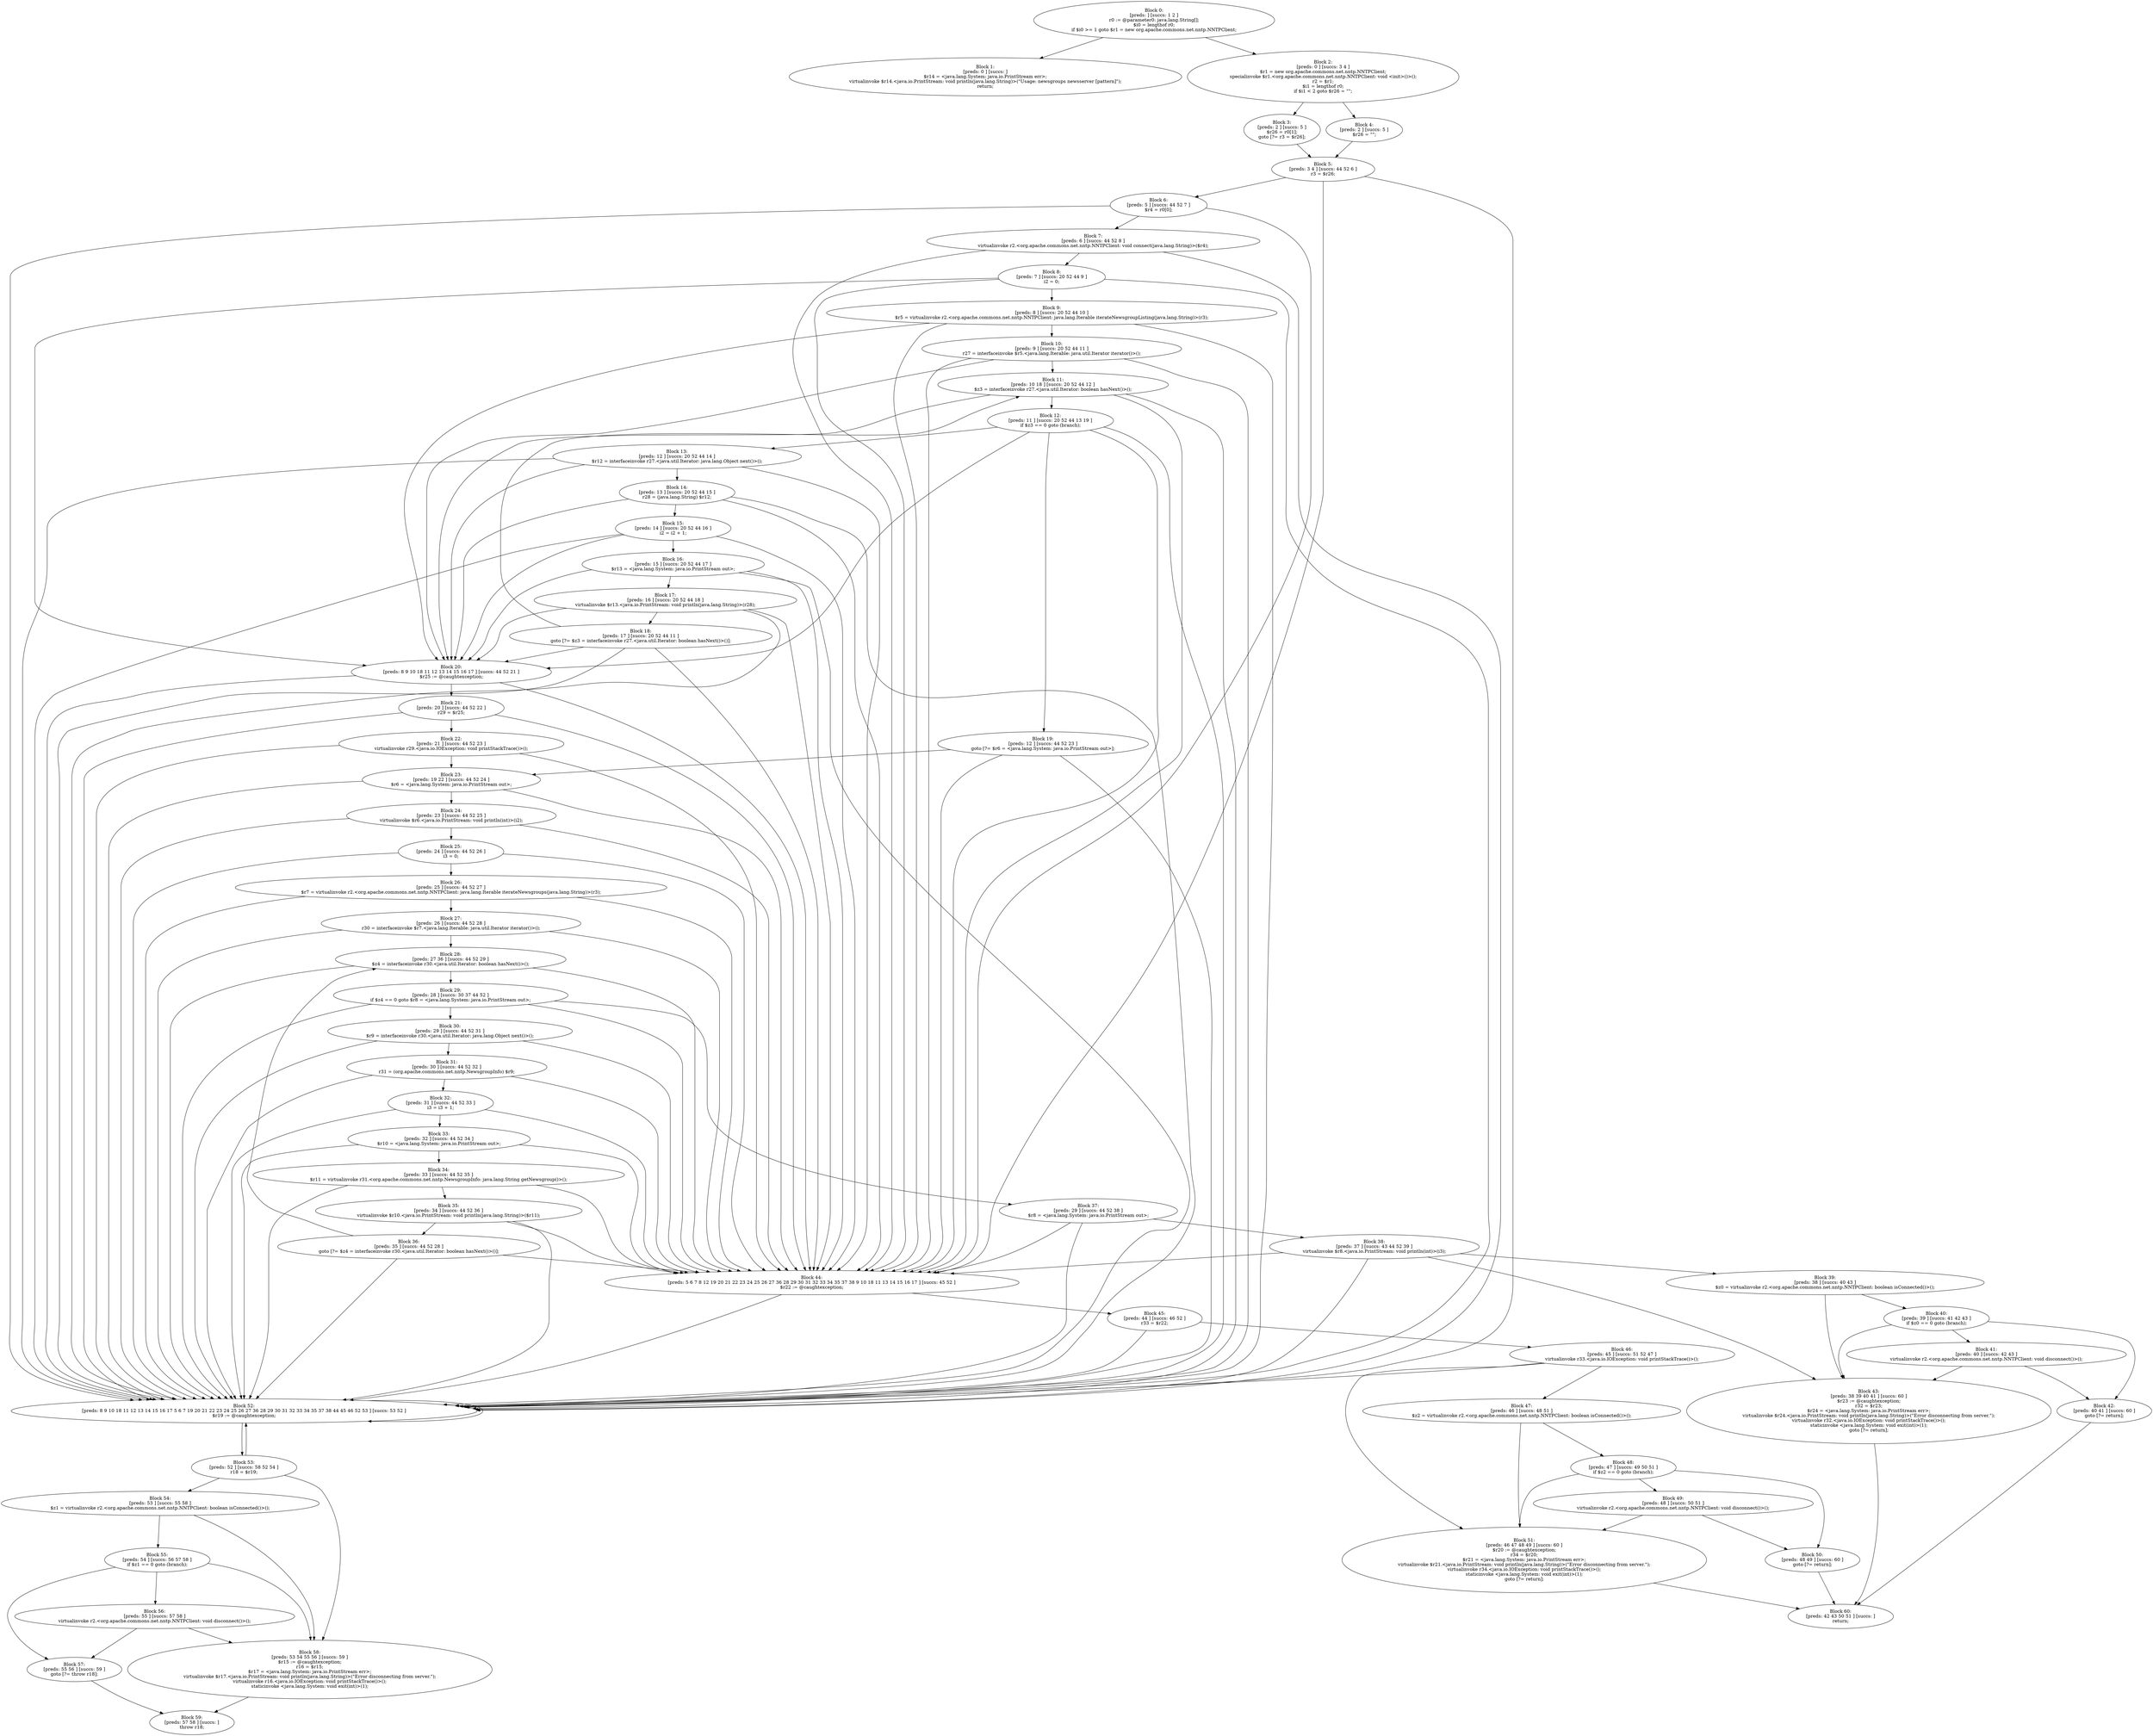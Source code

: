 digraph "unitGraph" {
    "Block 0:
[preds: ] [succs: 1 2 ]
r0 := @parameter0: java.lang.String[];
$i0 = lengthof r0;
if $i0 >= 1 goto $r1 = new org.apache.commons.net.nntp.NNTPClient;
"
    "Block 1:
[preds: 0 ] [succs: ]
$r14 = <java.lang.System: java.io.PrintStream err>;
virtualinvoke $r14.<java.io.PrintStream: void println(java.lang.String)>(\"Usage: newsgroups newsserver [pattern]\");
return;
"
    "Block 2:
[preds: 0 ] [succs: 3 4 ]
$r1 = new org.apache.commons.net.nntp.NNTPClient;
specialinvoke $r1.<org.apache.commons.net.nntp.NNTPClient: void <init>()>();
r2 = $r1;
$i1 = lengthof r0;
if $i1 < 2 goto $r26 = \"\";
"
    "Block 3:
[preds: 2 ] [succs: 5 ]
$r26 = r0[1];
goto [?= r3 = $r26];
"
    "Block 4:
[preds: 2 ] [succs: 5 ]
$r26 = \"\";
"
    "Block 5:
[preds: 3 4 ] [succs: 44 52 6 ]
r3 = $r26;
"
    "Block 6:
[preds: 5 ] [succs: 44 52 7 ]
$r4 = r0[0];
"
    "Block 7:
[preds: 6 ] [succs: 44 52 8 ]
virtualinvoke r2.<org.apache.commons.net.nntp.NNTPClient: void connect(java.lang.String)>($r4);
"
    "Block 8:
[preds: 7 ] [succs: 20 52 44 9 ]
i2 = 0;
"
    "Block 9:
[preds: 8 ] [succs: 20 52 44 10 ]
$r5 = virtualinvoke r2.<org.apache.commons.net.nntp.NNTPClient: java.lang.Iterable iterateNewsgroupListing(java.lang.String)>(r3);
"
    "Block 10:
[preds: 9 ] [succs: 20 52 44 11 ]
r27 = interfaceinvoke $r5.<java.lang.Iterable: java.util.Iterator iterator()>();
"
    "Block 11:
[preds: 10 18 ] [succs: 20 52 44 12 ]
$z3 = interfaceinvoke r27.<java.util.Iterator: boolean hasNext()>();
"
    "Block 12:
[preds: 11 ] [succs: 20 52 44 13 19 ]
if $z3 == 0 goto (branch);
"
    "Block 13:
[preds: 12 ] [succs: 20 52 44 14 ]
$r12 = interfaceinvoke r27.<java.util.Iterator: java.lang.Object next()>();
"
    "Block 14:
[preds: 13 ] [succs: 20 52 44 15 ]
r28 = (java.lang.String) $r12;
"
    "Block 15:
[preds: 14 ] [succs: 20 52 44 16 ]
i2 = i2 + 1;
"
    "Block 16:
[preds: 15 ] [succs: 20 52 44 17 ]
$r13 = <java.lang.System: java.io.PrintStream out>;
"
    "Block 17:
[preds: 16 ] [succs: 20 52 44 18 ]
virtualinvoke $r13.<java.io.PrintStream: void println(java.lang.String)>(r28);
"
    "Block 18:
[preds: 17 ] [succs: 20 52 44 11 ]
goto [?= $z3 = interfaceinvoke r27.<java.util.Iterator: boolean hasNext()>()];
"
    "Block 19:
[preds: 12 ] [succs: 44 52 23 ]
goto [?= $r6 = <java.lang.System: java.io.PrintStream out>];
"
    "Block 20:
[preds: 8 9 10 18 11 12 13 14 15 16 17 ] [succs: 44 52 21 ]
$r25 := @caughtexception;
"
    "Block 21:
[preds: 20 ] [succs: 44 52 22 ]
r29 = $r25;
"
    "Block 22:
[preds: 21 ] [succs: 44 52 23 ]
virtualinvoke r29.<java.io.IOException: void printStackTrace()>();
"
    "Block 23:
[preds: 19 22 ] [succs: 44 52 24 ]
$r6 = <java.lang.System: java.io.PrintStream out>;
"
    "Block 24:
[preds: 23 ] [succs: 44 52 25 ]
virtualinvoke $r6.<java.io.PrintStream: void println(int)>(i2);
"
    "Block 25:
[preds: 24 ] [succs: 44 52 26 ]
i3 = 0;
"
    "Block 26:
[preds: 25 ] [succs: 44 52 27 ]
$r7 = virtualinvoke r2.<org.apache.commons.net.nntp.NNTPClient: java.lang.Iterable iterateNewsgroups(java.lang.String)>(r3);
"
    "Block 27:
[preds: 26 ] [succs: 44 52 28 ]
r30 = interfaceinvoke $r7.<java.lang.Iterable: java.util.Iterator iterator()>();
"
    "Block 28:
[preds: 27 36 ] [succs: 44 52 29 ]
$z4 = interfaceinvoke r30.<java.util.Iterator: boolean hasNext()>();
"
    "Block 29:
[preds: 28 ] [succs: 30 37 44 52 ]
if $z4 == 0 goto $r8 = <java.lang.System: java.io.PrintStream out>;
"
    "Block 30:
[preds: 29 ] [succs: 44 52 31 ]
$r9 = interfaceinvoke r30.<java.util.Iterator: java.lang.Object next()>();
"
    "Block 31:
[preds: 30 ] [succs: 44 52 32 ]
r31 = (org.apache.commons.net.nntp.NewsgroupInfo) $r9;
"
    "Block 32:
[preds: 31 ] [succs: 44 52 33 ]
i3 = i3 + 1;
"
    "Block 33:
[preds: 32 ] [succs: 44 52 34 ]
$r10 = <java.lang.System: java.io.PrintStream out>;
"
    "Block 34:
[preds: 33 ] [succs: 44 52 35 ]
$r11 = virtualinvoke r31.<org.apache.commons.net.nntp.NewsgroupInfo: java.lang.String getNewsgroup()>();
"
    "Block 35:
[preds: 34 ] [succs: 44 52 36 ]
virtualinvoke $r10.<java.io.PrintStream: void println(java.lang.String)>($r11);
"
    "Block 36:
[preds: 35 ] [succs: 44 52 28 ]
goto [?= $z4 = interfaceinvoke r30.<java.util.Iterator: boolean hasNext()>()];
"
    "Block 37:
[preds: 29 ] [succs: 44 52 38 ]
$r8 = <java.lang.System: java.io.PrintStream out>;
"
    "Block 38:
[preds: 37 ] [succs: 43 44 52 39 ]
virtualinvoke $r8.<java.io.PrintStream: void println(int)>(i3);
"
    "Block 39:
[preds: 38 ] [succs: 40 43 ]
$z0 = virtualinvoke r2.<org.apache.commons.net.nntp.NNTPClient: boolean isConnected()>();
"
    "Block 40:
[preds: 39 ] [succs: 41 42 43 ]
if $z0 == 0 goto (branch);
"
    "Block 41:
[preds: 40 ] [succs: 42 43 ]
virtualinvoke r2.<org.apache.commons.net.nntp.NNTPClient: void disconnect()>();
"
    "Block 42:
[preds: 40 41 ] [succs: 60 ]
goto [?= return];
"
    "Block 43:
[preds: 38 39 40 41 ] [succs: 60 ]
$r23 := @caughtexception;
r32 = $r23;
$r24 = <java.lang.System: java.io.PrintStream err>;
virtualinvoke $r24.<java.io.PrintStream: void println(java.lang.String)>(\"Error disconnecting from server.\");
virtualinvoke r32.<java.io.IOException: void printStackTrace()>();
staticinvoke <java.lang.System: void exit(int)>(1);
goto [?= return];
"
    "Block 44:
[preds: 5 6 7 8 12 19 20 21 22 23 24 25 26 27 36 28 29 30 31 32 33 34 35 37 38 9 10 18 11 13 14 15 16 17 ] [succs: 45 52 ]
$r22 := @caughtexception;
"
    "Block 45:
[preds: 44 ] [succs: 46 52 ]
r33 = $r22;
"
    "Block 46:
[preds: 45 ] [succs: 51 52 47 ]
virtualinvoke r33.<java.io.IOException: void printStackTrace()>();
"
    "Block 47:
[preds: 46 ] [succs: 48 51 ]
$z2 = virtualinvoke r2.<org.apache.commons.net.nntp.NNTPClient: boolean isConnected()>();
"
    "Block 48:
[preds: 47 ] [succs: 49 50 51 ]
if $z2 == 0 goto (branch);
"
    "Block 49:
[preds: 48 ] [succs: 50 51 ]
virtualinvoke r2.<org.apache.commons.net.nntp.NNTPClient: void disconnect()>();
"
    "Block 50:
[preds: 48 49 ] [succs: 60 ]
goto [?= return];
"
    "Block 51:
[preds: 46 47 48 49 ] [succs: 60 ]
$r20 := @caughtexception;
r34 = $r20;
$r21 = <java.lang.System: java.io.PrintStream err>;
virtualinvoke $r21.<java.io.PrintStream: void println(java.lang.String)>(\"Error disconnecting from server.\");
virtualinvoke r34.<java.io.IOException: void printStackTrace()>();
staticinvoke <java.lang.System: void exit(int)>(1);
goto [?= return];
"
    "Block 52:
[preds: 8 9 10 18 11 12 13 14 15 16 17 5 6 7 19 20 21 22 23 24 25 26 27 36 28 29 30 31 32 33 34 35 37 38 44 45 46 52 53 ] [succs: 53 52 ]
$r19 := @caughtexception;
"
    "Block 53:
[preds: 52 ] [succs: 58 52 54 ]
r18 = $r19;
"
    "Block 54:
[preds: 53 ] [succs: 55 58 ]
$z1 = virtualinvoke r2.<org.apache.commons.net.nntp.NNTPClient: boolean isConnected()>();
"
    "Block 55:
[preds: 54 ] [succs: 56 57 58 ]
if $z1 == 0 goto (branch);
"
    "Block 56:
[preds: 55 ] [succs: 57 58 ]
virtualinvoke r2.<org.apache.commons.net.nntp.NNTPClient: void disconnect()>();
"
    "Block 57:
[preds: 55 56 ] [succs: 59 ]
goto [?= throw r18];
"
    "Block 58:
[preds: 53 54 55 56 ] [succs: 59 ]
$r15 := @caughtexception;
r16 = $r15;
$r17 = <java.lang.System: java.io.PrintStream err>;
virtualinvoke $r17.<java.io.PrintStream: void println(java.lang.String)>(\"Error disconnecting from server.\");
virtualinvoke r16.<java.io.IOException: void printStackTrace()>();
staticinvoke <java.lang.System: void exit(int)>(1);
"
    "Block 59:
[preds: 57 58 ] [succs: ]
throw r18;
"
    "Block 60:
[preds: 42 43 50 51 ] [succs: ]
return;
"
    "Block 0:
[preds: ] [succs: 1 2 ]
r0 := @parameter0: java.lang.String[];
$i0 = lengthof r0;
if $i0 >= 1 goto $r1 = new org.apache.commons.net.nntp.NNTPClient;
"->"Block 1:
[preds: 0 ] [succs: ]
$r14 = <java.lang.System: java.io.PrintStream err>;
virtualinvoke $r14.<java.io.PrintStream: void println(java.lang.String)>(\"Usage: newsgroups newsserver [pattern]\");
return;
";
    "Block 0:
[preds: ] [succs: 1 2 ]
r0 := @parameter0: java.lang.String[];
$i0 = lengthof r0;
if $i0 >= 1 goto $r1 = new org.apache.commons.net.nntp.NNTPClient;
"->"Block 2:
[preds: 0 ] [succs: 3 4 ]
$r1 = new org.apache.commons.net.nntp.NNTPClient;
specialinvoke $r1.<org.apache.commons.net.nntp.NNTPClient: void <init>()>();
r2 = $r1;
$i1 = lengthof r0;
if $i1 < 2 goto $r26 = \"\";
";
    "Block 2:
[preds: 0 ] [succs: 3 4 ]
$r1 = new org.apache.commons.net.nntp.NNTPClient;
specialinvoke $r1.<org.apache.commons.net.nntp.NNTPClient: void <init>()>();
r2 = $r1;
$i1 = lengthof r0;
if $i1 < 2 goto $r26 = \"\";
"->"Block 3:
[preds: 2 ] [succs: 5 ]
$r26 = r0[1];
goto [?= r3 = $r26];
";
    "Block 2:
[preds: 0 ] [succs: 3 4 ]
$r1 = new org.apache.commons.net.nntp.NNTPClient;
specialinvoke $r1.<org.apache.commons.net.nntp.NNTPClient: void <init>()>();
r2 = $r1;
$i1 = lengthof r0;
if $i1 < 2 goto $r26 = \"\";
"->"Block 4:
[preds: 2 ] [succs: 5 ]
$r26 = \"\";
";
    "Block 3:
[preds: 2 ] [succs: 5 ]
$r26 = r0[1];
goto [?= r3 = $r26];
"->"Block 5:
[preds: 3 4 ] [succs: 44 52 6 ]
r3 = $r26;
";
    "Block 4:
[preds: 2 ] [succs: 5 ]
$r26 = \"\";
"->"Block 5:
[preds: 3 4 ] [succs: 44 52 6 ]
r3 = $r26;
";
    "Block 5:
[preds: 3 4 ] [succs: 44 52 6 ]
r3 = $r26;
"->"Block 44:
[preds: 5 6 7 8 12 19 20 21 22 23 24 25 26 27 36 28 29 30 31 32 33 34 35 37 38 9 10 18 11 13 14 15 16 17 ] [succs: 45 52 ]
$r22 := @caughtexception;
";
    "Block 5:
[preds: 3 4 ] [succs: 44 52 6 ]
r3 = $r26;
"->"Block 52:
[preds: 8 9 10 18 11 12 13 14 15 16 17 5 6 7 19 20 21 22 23 24 25 26 27 36 28 29 30 31 32 33 34 35 37 38 44 45 46 52 53 ] [succs: 53 52 ]
$r19 := @caughtexception;
";
    "Block 5:
[preds: 3 4 ] [succs: 44 52 6 ]
r3 = $r26;
"->"Block 6:
[preds: 5 ] [succs: 44 52 7 ]
$r4 = r0[0];
";
    "Block 6:
[preds: 5 ] [succs: 44 52 7 ]
$r4 = r0[0];
"->"Block 44:
[preds: 5 6 7 8 12 19 20 21 22 23 24 25 26 27 36 28 29 30 31 32 33 34 35 37 38 9 10 18 11 13 14 15 16 17 ] [succs: 45 52 ]
$r22 := @caughtexception;
";
    "Block 6:
[preds: 5 ] [succs: 44 52 7 ]
$r4 = r0[0];
"->"Block 52:
[preds: 8 9 10 18 11 12 13 14 15 16 17 5 6 7 19 20 21 22 23 24 25 26 27 36 28 29 30 31 32 33 34 35 37 38 44 45 46 52 53 ] [succs: 53 52 ]
$r19 := @caughtexception;
";
    "Block 6:
[preds: 5 ] [succs: 44 52 7 ]
$r4 = r0[0];
"->"Block 7:
[preds: 6 ] [succs: 44 52 8 ]
virtualinvoke r2.<org.apache.commons.net.nntp.NNTPClient: void connect(java.lang.String)>($r4);
";
    "Block 7:
[preds: 6 ] [succs: 44 52 8 ]
virtualinvoke r2.<org.apache.commons.net.nntp.NNTPClient: void connect(java.lang.String)>($r4);
"->"Block 44:
[preds: 5 6 7 8 12 19 20 21 22 23 24 25 26 27 36 28 29 30 31 32 33 34 35 37 38 9 10 18 11 13 14 15 16 17 ] [succs: 45 52 ]
$r22 := @caughtexception;
";
    "Block 7:
[preds: 6 ] [succs: 44 52 8 ]
virtualinvoke r2.<org.apache.commons.net.nntp.NNTPClient: void connect(java.lang.String)>($r4);
"->"Block 52:
[preds: 8 9 10 18 11 12 13 14 15 16 17 5 6 7 19 20 21 22 23 24 25 26 27 36 28 29 30 31 32 33 34 35 37 38 44 45 46 52 53 ] [succs: 53 52 ]
$r19 := @caughtexception;
";
    "Block 7:
[preds: 6 ] [succs: 44 52 8 ]
virtualinvoke r2.<org.apache.commons.net.nntp.NNTPClient: void connect(java.lang.String)>($r4);
"->"Block 8:
[preds: 7 ] [succs: 20 52 44 9 ]
i2 = 0;
";
    "Block 8:
[preds: 7 ] [succs: 20 52 44 9 ]
i2 = 0;
"->"Block 20:
[preds: 8 9 10 18 11 12 13 14 15 16 17 ] [succs: 44 52 21 ]
$r25 := @caughtexception;
";
    "Block 8:
[preds: 7 ] [succs: 20 52 44 9 ]
i2 = 0;
"->"Block 52:
[preds: 8 9 10 18 11 12 13 14 15 16 17 5 6 7 19 20 21 22 23 24 25 26 27 36 28 29 30 31 32 33 34 35 37 38 44 45 46 52 53 ] [succs: 53 52 ]
$r19 := @caughtexception;
";
    "Block 8:
[preds: 7 ] [succs: 20 52 44 9 ]
i2 = 0;
"->"Block 44:
[preds: 5 6 7 8 12 19 20 21 22 23 24 25 26 27 36 28 29 30 31 32 33 34 35 37 38 9 10 18 11 13 14 15 16 17 ] [succs: 45 52 ]
$r22 := @caughtexception;
";
    "Block 8:
[preds: 7 ] [succs: 20 52 44 9 ]
i2 = 0;
"->"Block 9:
[preds: 8 ] [succs: 20 52 44 10 ]
$r5 = virtualinvoke r2.<org.apache.commons.net.nntp.NNTPClient: java.lang.Iterable iterateNewsgroupListing(java.lang.String)>(r3);
";
    "Block 9:
[preds: 8 ] [succs: 20 52 44 10 ]
$r5 = virtualinvoke r2.<org.apache.commons.net.nntp.NNTPClient: java.lang.Iterable iterateNewsgroupListing(java.lang.String)>(r3);
"->"Block 20:
[preds: 8 9 10 18 11 12 13 14 15 16 17 ] [succs: 44 52 21 ]
$r25 := @caughtexception;
";
    "Block 9:
[preds: 8 ] [succs: 20 52 44 10 ]
$r5 = virtualinvoke r2.<org.apache.commons.net.nntp.NNTPClient: java.lang.Iterable iterateNewsgroupListing(java.lang.String)>(r3);
"->"Block 52:
[preds: 8 9 10 18 11 12 13 14 15 16 17 5 6 7 19 20 21 22 23 24 25 26 27 36 28 29 30 31 32 33 34 35 37 38 44 45 46 52 53 ] [succs: 53 52 ]
$r19 := @caughtexception;
";
    "Block 9:
[preds: 8 ] [succs: 20 52 44 10 ]
$r5 = virtualinvoke r2.<org.apache.commons.net.nntp.NNTPClient: java.lang.Iterable iterateNewsgroupListing(java.lang.String)>(r3);
"->"Block 44:
[preds: 5 6 7 8 12 19 20 21 22 23 24 25 26 27 36 28 29 30 31 32 33 34 35 37 38 9 10 18 11 13 14 15 16 17 ] [succs: 45 52 ]
$r22 := @caughtexception;
";
    "Block 9:
[preds: 8 ] [succs: 20 52 44 10 ]
$r5 = virtualinvoke r2.<org.apache.commons.net.nntp.NNTPClient: java.lang.Iterable iterateNewsgroupListing(java.lang.String)>(r3);
"->"Block 10:
[preds: 9 ] [succs: 20 52 44 11 ]
r27 = interfaceinvoke $r5.<java.lang.Iterable: java.util.Iterator iterator()>();
";
    "Block 10:
[preds: 9 ] [succs: 20 52 44 11 ]
r27 = interfaceinvoke $r5.<java.lang.Iterable: java.util.Iterator iterator()>();
"->"Block 20:
[preds: 8 9 10 18 11 12 13 14 15 16 17 ] [succs: 44 52 21 ]
$r25 := @caughtexception;
";
    "Block 10:
[preds: 9 ] [succs: 20 52 44 11 ]
r27 = interfaceinvoke $r5.<java.lang.Iterable: java.util.Iterator iterator()>();
"->"Block 52:
[preds: 8 9 10 18 11 12 13 14 15 16 17 5 6 7 19 20 21 22 23 24 25 26 27 36 28 29 30 31 32 33 34 35 37 38 44 45 46 52 53 ] [succs: 53 52 ]
$r19 := @caughtexception;
";
    "Block 10:
[preds: 9 ] [succs: 20 52 44 11 ]
r27 = interfaceinvoke $r5.<java.lang.Iterable: java.util.Iterator iterator()>();
"->"Block 44:
[preds: 5 6 7 8 12 19 20 21 22 23 24 25 26 27 36 28 29 30 31 32 33 34 35 37 38 9 10 18 11 13 14 15 16 17 ] [succs: 45 52 ]
$r22 := @caughtexception;
";
    "Block 10:
[preds: 9 ] [succs: 20 52 44 11 ]
r27 = interfaceinvoke $r5.<java.lang.Iterable: java.util.Iterator iterator()>();
"->"Block 11:
[preds: 10 18 ] [succs: 20 52 44 12 ]
$z3 = interfaceinvoke r27.<java.util.Iterator: boolean hasNext()>();
";
    "Block 11:
[preds: 10 18 ] [succs: 20 52 44 12 ]
$z3 = interfaceinvoke r27.<java.util.Iterator: boolean hasNext()>();
"->"Block 20:
[preds: 8 9 10 18 11 12 13 14 15 16 17 ] [succs: 44 52 21 ]
$r25 := @caughtexception;
";
    "Block 11:
[preds: 10 18 ] [succs: 20 52 44 12 ]
$z3 = interfaceinvoke r27.<java.util.Iterator: boolean hasNext()>();
"->"Block 52:
[preds: 8 9 10 18 11 12 13 14 15 16 17 5 6 7 19 20 21 22 23 24 25 26 27 36 28 29 30 31 32 33 34 35 37 38 44 45 46 52 53 ] [succs: 53 52 ]
$r19 := @caughtexception;
";
    "Block 11:
[preds: 10 18 ] [succs: 20 52 44 12 ]
$z3 = interfaceinvoke r27.<java.util.Iterator: boolean hasNext()>();
"->"Block 44:
[preds: 5 6 7 8 12 19 20 21 22 23 24 25 26 27 36 28 29 30 31 32 33 34 35 37 38 9 10 18 11 13 14 15 16 17 ] [succs: 45 52 ]
$r22 := @caughtexception;
";
    "Block 11:
[preds: 10 18 ] [succs: 20 52 44 12 ]
$z3 = interfaceinvoke r27.<java.util.Iterator: boolean hasNext()>();
"->"Block 12:
[preds: 11 ] [succs: 20 52 44 13 19 ]
if $z3 == 0 goto (branch);
";
    "Block 12:
[preds: 11 ] [succs: 20 52 44 13 19 ]
if $z3 == 0 goto (branch);
"->"Block 20:
[preds: 8 9 10 18 11 12 13 14 15 16 17 ] [succs: 44 52 21 ]
$r25 := @caughtexception;
";
    "Block 12:
[preds: 11 ] [succs: 20 52 44 13 19 ]
if $z3 == 0 goto (branch);
"->"Block 52:
[preds: 8 9 10 18 11 12 13 14 15 16 17 5 6 7 19 20 21 22 23 24 25 26 27 36 28 29 30 31 32 33 34 35 37 38 44 45 46 52 53 ] [succs: 53 52 ]
$r19 := @caughtexception;
";
    "Block 12:
[preds: 11 ] [succs: 20 52 44 13 19 ]
if $z3 == 0 goto (branch);
"->"Block 44:
[preds: 5 6 7 8 12 19 20 21 22 23 24 25 26 27 36 28 29 30 31 32 33 34 35 37 38 9 10 18 11 13 14 15 16 17 ] [succs: 45 52 ]
$r22 := @caughtexception;
";
    "Block 12:
[preds: 11 ] [succs: 20 52 44 13 19 ]
if $z3 == 0 goto (branch);
"->"Block 13:
[preds: 12 ] [succs: 20 52 44 14 ]
$r12 = interfaceinvoke r27.<java.util.Iterator: java.lang.Object next()>();
";
    "Block 12:
[preds: 11 ] [succs: 20 52 44 13 19 ]
if $z3 == 0 goto (branch);
"->"Block 19:
[preds: 12 ] [succs: 44 52 23 ]
goto [?= $r6 = <java.lang.System: java.io.PrintStream out>];
";
    "Block 13:
[preds: 12 ] [succs: 20 52 44 14 ]
$r12 = interfaceinvoke r27.<java.util.Iterator: java.lang.Object next()>();
"->"Block 20:
[preds: 8 9 10 18 11 12 13 14 15 16 17 ] [succs: 44 52 21 ]
$r25 := @caughtexception;
";
    "Block 13:
[preds: 12 ] [succs: 20 52 44 14 ]
$r12 = interfaceinvoke r27.<java.util.Iterator: java.lang.Object next()>();
"->"Block 52:
[preds: 8 9 10 18 11 12 13 14 15 16 17 5 6 7 19 20 21 22 23 24 25 26 27 36 28 29 30 31 32 33 34 35 37 38 44 45 46 52 53 ] [succs: 53 52 ]
$r19 := @caughtexception;
";
    "Block 13:
[preds: 12 ] [succs: 20 52 44 14 ]
$r12 = interfaceinvoke r27.<java.util.Iterator: java.lang.Object next()>();
"->"Block 44:
[preds: 5 6 7 8 12 19 20 21 22 23 24 25 26 27 36 28 29 30 31 32 33 34 35 37 38 9 10 18 11 13 14 15 16 17 ] [succs: 45 52 ]
$r22 := @caughtexception;
";
    "Block 13:
[preds: 12 ] [succs: 20 52 44 14 ]
$r12 = interfaceinvoke r27.<java.util.Iterator: java.lang.Object next()>();
"->"Block 14:
[preds: 13 ] [succs: 20 52 44 15 ]
r28 = (java.lang.String) $r12;
";
    "Block 14:
[preds: 13 ] [succs: 20 52 44 15 ]
r28 = (java.lang.String) $r12;
"->"Block 20:
[preds: 8 9 10 18 11 12 13 14 15 16 17 ] [succs: 44 52 21 ]
$r25 := @caughtexception;
";
    "Block 14:
[preds: 13 ] [succs: 20 52 44 15 ]
r28 = (java.lang.String) $r12;
"->"Block 52:
[preds: 8 9 10 18 11 12 13 14 15 16 17 5 6 7 19 20 21 22 23 24 25 26 27 36 28 29 30 31 32 33 34 35 37 38 44 45 46 52 53 ] [succs: 53 52 ]
$r19 := @caughtexception;
";
    "Block 14:
[preds: 13 ] [succs: 20 52 44 15 ]
r28 = (java.lang.String) $r12;
"->"Block 44:
[preds: 5 6 7 8 12 19 20 21 22 23 24 25 26 27 36 28 29 30 31 32 33 34 35 37 38 9 10 18 11 13 14 15 16 17 ] [succs: 45 52 ]
$r22 := @caughtexception;
";
    "Block 14:
[preds: 13 ] [succs: 20 52 44 15 ]
r28 = (java.lang.String) $r12;
"->"Block 15:
[preds: 14 ] [succs: 20 52 44 16 ]
i2 = i2 + 1;
";
    "Block 15:
[preds: 14 ] [succs: 20 52 44 16 ]
i2 = i2 + 1;
"->"Block 20:
[preds: 8 9 10 18 11 12 13 14 15 16 17 ] [succs: 44 52 21 ]
$r25 := @caughtexception;
";
    "Block 15:
[preds: 14 ] [succs: 20 52 44 16 ]
i2 = i2 + 1;
"->"Block 52:
[preds: 8 9 10 18 11 12 13 14 15 16 17 5 6 7 19 20 21 22 23 24 25 26 27 36 28 29 30 31 32 33 34 35 37 38 44 45 46 52 53 ] [succs: 53 52 ]
$r19 := @caughtexception;
";
    "Block 15:
[preds: 14 ] [succs: 20 52 44 16 ]
i2 = i2 + 1;
"->"Block 44:
[preds: 5 6 7 8 12 19 20 21 22 23 24 25 26 27 36 28 29 30 31 32 33 34 35 37 38 9 10 18 11 13 14 15 16 17 ] [succs: 45 52 ]
$r22 := @caughtexception;
";
    "Block 15:
[preds: 14 ] [succs: 20 52 44 16 ]
i2 = i2 + 1;
"->"Block 16:
[preds: 15 ] [succs: 20 52 44 17 ]
$r13 = <java.lang.System: java.io.PrintStream out>;
";
    "Block 16:
[preds: 15 ] [succs: 20 52 44 17 ]
$r13 = <java.lang.System: java.io.PrintStream out>;
"->"Block 20:
[preds: 8 9 10 18 11 12 13 14 15 16 17 ] [succs: 44 52 21 ]
$r25 := @caughtexception;
";
    "Block 16:
[preds: 15 ] [succs: 20 52 44 17 ]
$r13 = <java.lang.System: java.io.PrintStream out>;
"->"Block 52:
[preds: 8 9 10 18 11 12 13 14 15 16 17 5 6 7 19 20 21 22 23 24 25 26 27 36 28 29 30 31 32 33 34 35 37 38 44 45 46 52 53 ] [succs: 53 52 ]
$r19 := @caughtexception;
";
    "Block 16:
[preds: 15 ] [succs: 20 52 44 17 ]
$r13 = <java.lang.System: java.io.PrintStream out>;
"->"Block 44:
[preds: 5 6 7 8 12 19 20 21 22 23 24 25 26 27 36 28 29 30 31 32 33 34 35 37 38 9 10 18 11 13 14 15 16 17 ] [succs: 45 52 ]
$r22 := @caughtexception;
";
    "Block 16:
[preds: 15 ] [succs: 20 52 44 17 ]
$r13 = <java.lang.System: java.io.PrintStream out>;
"->"Block 17:
[preds: 16 ] [succs: 20 52 44 18 ]
virtualinvoke $r13.<java.io.PrintStream: void println(java.lang.String)>(r28);
";
    "Block 17:
[preds: 16 ] [succs: 20 52 44 18 ]
virtualinvoke $r13.<java.io.PrintStream: void println(java.lang.String)>(r28);
"->"Block 20:
[preds: 8 9 10 18 11 12 13 14 15 16 17 ] [succs: 44 52 21 ]
$r25 := @caughtexception;
";
    "Block 17:
[preds: 16 ] [succs: 20 52 44 18 ]
virtualinvoke $r13.<java.io.PrintStream: void println(java.lang.String)>(r28);
"->"Block 52:
[preds: 8 9 10 18 11 12 13 14 15 16 17 5 6 7 19 20 21 22 23 24 25 26 27 36 28 29 30 31 32 33 34 35 37 38 44 45 46 52 53 ] [succs: 53 52 ]
$r19 := @caughtexception;
";
    "Block 17:
[preds: 16 ] [succs: 20 52 44 18 ]
virtualinvoke $r13.<java.io.PrintStream: void println(java.lang.String)>(r28);
"->"Block 44:
[preds: 5 6 7 8 12 19 20 21 22 23 24 25 26 27 36 28 29 30 31 32 33 34 35 37 38 9 10 18 11 13 14 15 16 17 ] [succs: 45 52 ]
$r22 := @caughtexception;
";
    "Block 17:
[preds: 16 ] [succs: 20 52 44 18 ]
virtualinvoke $r13.<java.io.PrintStream: void println(java.lang.String)>(r28);
"->"Block 18:
[preds: 17 ] [succs: 20 52 44 11 ]
goto [?= $z3 = interfaceinvoke r27.<java.util.Iterator: boolean hasNext()>()];
";
    "Block 18:
[preds: 17 ] [succs: 20 52 44 11 ]
goto [?= $z3 = interfaceinvoke r27.<java.util.Iterator: boolean hasNext()>()];
"->"Block 20:
[preds: 8 9 10 18 11 12 13 14 15 16 17 ] [succs: 44 52 21 ]
$r25 := @caughtexception;
";
    "Block 18:
[preds: 17 ] [succs: 20 52 44 11 ]
goto [?= $z3 = interfaceinvoke r27.<java.util.Iterator: boolean hasNext()>()];
"->"Block 52:
[preds: 8 9 10 18 11 12 13 14 15 16 17 5 6 7 19 20 21 22 23 24 25 26 27 36 28 29 30 31 32 33 34 35 37 38 44 45 46 52 53 ] [succs: 53 52 ]
$r19 := @caughtexception;
";
    "Block 18:
[preds: 17 ] [succs: 20 52 44 11 ]
goto [?= $z3 = interfaceinvoke r27.<java.util.Iterator: boolean hasNext()>()];
"->"Block 44:
[preds: 5 6 7 8 12 19 20 21 22 23 24 25 26 27 36 28 29 30 31 32 33 34 35 37 38 9 10 18 11 13 14 15 16 17 ] [succs: 45 52 ]
$r22 := @caughtexception;
";
    "Block 18:
[preds: 17 ] [succs: 20 52 44 11 ]
goto [?= $z3 = interfaceinvoke r27.<java.util.Iterator: boolean hasNext()>()];
"->"Block 11:
[preds: 10 18 ] [succs: 20 52 44 12 ]
$z3 = interfaceinvoke r27.<java.util.Iterator: boolean hasNext()>();
";
    "Block 19:
[preds: 12 ] [succs: 44 52 23 ]
goto [?= $r6 = <java.lang.System: java.io.PrintStream out>];
"->"Block 44:
[preds: 5 6 7 8 12 19 20 21 22 23 24 25 26 27 36 28 29 30 31 32 33 34 35 37 38 9 10 18 11 13 14 15 16 17 ] [succs: 45 52 ]
$r22 := @caughtexception;
";
    "Block 19:
[preds: 12 ] [succs: 44 52 23 ]
goto [?= $r6 = <java.lang.System: java.io.PrintStream out>];
"->"Block 52:
[preds: 8 9 10 18 11 12 13 14 15 16 17 5 6 7 19 20 21 22 23 24 25 26 27 36 28 29 30 31 32 33 34 35 37 38 44 45 46 52 53 ] [succs: 53 52 ]
$r19 := @caughtexception;
";
    "Block 19:
[preds: 12 ] [succs: 44 52 23 ]
goto [?= $r6 = <java.lang.System: java.io.PrintStream out>];
"->"Block 23:
[preds: 19 22 ] [succs: 44 52 24 ]
$r6 = <java.lang.System: java.io.PrintStream out>;
";
    "Block 20:
[preds: 8 9 10 18 11 12 13 14 15 16 17 ] [succs: 44 52 21 ]
$r25 := @caughtexception;
"->"Block 44:
[preds: 5 6 7 8 12 19 20 21 22 23 24 25 26 27 36 28 29 30 31 32 33 34 35 37 38 9 10 18 11 13 14 15 16 17 ] [succs: 45 52 ]
$r22 := @caughtexception;
";
    "Block 20:
[preds: 8 9 10 18 11 12 13 14 15 16 17 ] [succs: 44 52 21 ]
$r25 := @caughtexception;
"->"Block 52:
[preds: 8 9 10 18 11 12 13 14 15 16 17 5 6 7 19 20 21 22 23 24 25 26 27 36 28 29 30 31 32 33 34 35 37 38 44 45 46 52 53 ] [succs: 53 52 ]
$r19 := @caughtexception;
";
    "Block 20:
[preds: 8 9 10 18 11 12 13 14 15 16 17 ] [succs: 44 52 21 ]
$r25 := @caughtexception;
"->"Block 21:
[preds: 20 ] [succs: 44 52 22 ]
r29 = $r25;
";
    "Block 21:
[preds: 20 ] [succs: 44 52 22 ]
r29 = $r25;
"->"Block 44:
[preds: 5 6 7 8 12 19 20 21 22 23 24 25 26 27 36 28 29 30 31 32 33 34 35 37 38 9 10 18 11 13 14 15 16 17 ] [succs: 45 52 ]
$r22 := @caughtexception;
";
    "Block 21:
[preds: 20 ] [succs: 44 52 22 ]
r29 = $r25;
"->"Block 52:
[preds: 8 9 10 18 11 12 13 14 15 16 17 5 6 7 19 20 21 22 23 24 25 26 27 36 28 29 30 31 32 33 34 35 37 38 44 45 46 52 53 ] [succs: 53 52 ]
$r19 := @caughtexception;
";
    "Block 21:
[preds: 20 ] [succs: 44 52 22 ]
r29 = $r25;
"->"Block 22:
[preds: 21 ] [succs: 44 52 23 ]
virtualinvoke r29.<java.io.IOException: void printStackTrace()>();
";
    "Block 22:
[preds: 21 ] [succs: 44 52 23 ]
virtualinvoke r29.<java.io.IOException: void printStackTrace()>();
"->"Block 44:
[preds: 5 6 7 8 12 19 20 21 22 23 24 25 26 27 36 28 29 30 31 32 33 34 35 37 38 9 10 18 11 13 14 15 16 17 ] [succs: 45 52 ]
$r22 := @caughtexception;
";
    "Block 22:
[preds: 21 ] [succs: 44 52 23 ]
virtualinvoke r29.<java.io.IOException: void printStackTrace()>();
"->"Block 52:
[preds: 8 9 10 18 11 12 13 14 15 16 17 5 6 7 19 20 21 22 23 24 25 26 27 36 28 29 30 31 32 33 34 35 37 38 44 45 46 52 53 ] [succs: 53 52 ]
$r19 := @caughtexception;
";
    "Block 22:
[preds: 21 ] [succs: 44 52 23 ]
virtualinvoke r29.<java.io.IOException: void printStackTrace()>();
"->"Block 23:
[preds: 19 22 ] [succs: 44 52 24 ]
$r6 = <java.lang.System: java.io.PrintStream out>;
";
    "Block 23:
[preds: 19 22 ] [succs: 44 52 24 ]
$r6 = <java.lang.System: java.io.PrintStream out>;
"->"Block 44:
[preds: 5 6 7 8 12 19 20 21 22 23 24 25 26 27 36 28 29 30 31 32 33 34 35 37 38 9 10 18 11 13 14 15 16 17 ] [succs: 45 52 ]
$r22 := @caughtexception;
";
    "Block 23:
[preds: 19 22 ] [succs: 44 52 24 ]
$r6 = <java.lang.System: java.io.PrintStream out>;
"->"Block 52:
[preds: 8 9 10 18 11 12 13 14 15 16 17 5 6 7 19 20 21 22 23 24 25 26 27 36 28 29 30 31 32 33 34 35 37 38 44 45 46 52 53 ] [succs: 53 52 ]
$r19 := @caughtexception;
";
    "Block 23:
[preds: 19 22 ] [succs: 44 52 24 ]
$r6 = <java.lang.System: java.io.PrintStream out>;
"->"Block 24:
[preds: 23 ] [succs: 44 52 25 ]
virtualinvoke $r6.<java.io.PrintStream: void println(int)>(i2);
";
    "Block 24:
[preds: 23 ] [succs: 44 52 25 ]
virtualinvoke $r6.<java.io.PrintStream: void println(int)>(i2);
"->"Block 44:
[preds: 5 6 7 8 12 19 20 21 22 23 24 25 26 27 36 28 29 30 31 32 33 34 35 37 38 9 10 18 11 13 14 15 16 17 ] [succs: 45 52 ]
$r22 := @caughtexception;
";
    "Block 24:
[preds: 23 ] [succs: 44 52 25 ]
virtualinvoke $r6.<java.io.PrintStream: void println(int)>(i2);
"->"Block 52:
[preds: 8 9 10 18 11 12 13 14 15 16 17 5 6 7 19 20 21 22 23 24 25 26 27 36 28 29 30 31 32 33 34 35 37 38 44 45 46 52 53 ] [succs: 53 52 ]
$r19 := @caughtexception;
";
    "Block 24:
[preds: 23 ] [succs: 44 52 25 ]
virtualinvoke $r6.<java.io.PrintStream: void println(int)>(i2);
"->"Block 25:
[preds: 24 ] [succs: 44 52 26 ]
i3 = 0;
";
    "Block 25:
[preds: 24 ] [succs: 44 52 26 ]
i3 = 0;
"->"Block 44:
[preds: 5 6 7 8 12 19 20 21 22 23 24 25 26 27 36 28 29 30 31 32 33 34 35 37 38 9 10 18 11 13 14 15 16 17 ] [succs: 45 52 ]
$r22 := @caughtexception;
";
    "Block 25:
[preds: 24 ] [succs: 44 52 26 ]
i3 = 0;
"->"Block 52:
[preds: 8 9 10 18 11 12 13 14 15 16 17 5 6 7 19 20 21 22 23 24 25 26 27 36 28 29 30 31 32 33 34 35 37 38 44 45 46 52 53 ] [succs: 53 52 ]
$r19 := @caughtexception;
";
    "Block 25:
[preds: 24 ] [succs: 44 52 26 ]
i3 = 0;
"->"Block 26:
[preds: 25 ] [succs: 44 52 27 ]
$r7 = virtualinvoke r2.<org.apache.commons.net.nntp.NNTPClient: java.lang.Iterable iterateNewsgroups(java.lang.String)>(r3);
";
    "Block 26:
[preds: 25 ] [succs: 44 52 27 ]
$r7 = virtualinvoke r2.<org.apache.commons.net.nntp.NNTPClient: java.lang.Iterable iterateNewsgroups(java.lang.String)>(r3);
"->"Block 44:
[preds: 5 6 7 8 12 19 20 21 22 23 24 25 26 27 36 28 29 30 31 32 33 34 35 37 38 9 10 18 11 13 14 15 16 17 ] [succs: 45 52 ]
$r22 := @caughtexception;
";
    "Block 26:
[preds: 25 ] [succs: 44 52 27 ]
$r7 = virtualinvoke r2.<org.apache.commons.net.nntp.NNTPClient: java.lang.Iterable iterateNewsgroups(java.lang.String)>(r3);
"->"Block 52:
[preds: 8 9 10 18 11 12 13 14 15 16 17 5 6 7 19 20 21 22 23 24 25 26 27 36 28 29 30 31 32 33 34 35 37 38 44 45 46 52 53 ] [succs: 53 52 ]
$r19 := @caughtexception;
";
    "Block 26:
[preds: 25 ] [succs: 44 52 27 ]
$r7 = virtualinvoke r2.<org.apache.commons.net.nntp.NNTPClient: java.lang.Iterable iterateNewsgroups(java.lang.String)>(r3);
"->"Block 27:
[preds: 26 ] [succs: 44 52 28 ]
r30 = interfaceinvoke $r7.<java.lang.Iterable: java.util.Iterator iterator()>();
";
    "Block 27:
[preds: 26 ] [succs: 44 52 28 ]
r30 = interfaceinvoke $r7.<java.lang.Iterable: java.util.Iterator iterator()>();
"->"Block 44:
[preds: 5 6 7 8 12 19 20 21 22 23 24 25 26 27 36 28 29 30 31 32 33 34 35 37 38 9 10 18 11 13 14 15 16 17 ] [succs: 45 52 ]
$r22 := @caughtexception;
";
    "Block 27:
[preds: 26 ] [succs: 44 52 28 ]
r30 = interfaceinvoke $r7.<java.lang.Iterable: java.util.Iterator iterator()>();
"->"Block 52:
[preds: 8 9 10 18 11 12 13 14 15 16 17 5 6 7 19 20 21 22 23 24 25 26 27 36 28 29 30 31 32 33 34 35 37 38 44 45 46 52 53 ] [succs: 53 52 ]
$r19 := @caughtexception;
";
    "Block 27:
[preds: 26 ] [succs: 44 52 28 ]
r30 = interfaceinvoke $r7.<java.lang.Iterable: java.util.Iterator iterator()>();
"->"Block 28:
[preds: 27 36 ] [succs: 44 52 29 ]
$z4 = interfaceinvoke r30.<java.util.Iterator: boolean hasNext()>();
";
    "Block 28:
[preds: 27 36 ] [succs: 44 52 29 ]
$z4 = interfaceinvoke r30.<java.util.Iterator: boolean hasNext()>();
"->"Block 44:
[preds: 5 6 7 8 12 19 20 21 22 23 24 25 26 27 36 28 29 30 31 32 33 34 35 37 38 9 10 18 11 13 14 15 16 17 ] [succs: 45 52 ]
$r22 := @caughtexception;
";
    "Block 28:
[preds: 27 36 ] [succs: 44 52 29 ]
$z4 = interfaceinvoke r30.<java.util.Iterator: boolean hasNext()>();
"->"Block 52:
[preds: 8 9 10 18 11 12 13 14 15 16 17 5 6 7 19 20 21 22 23 24 25 26 27 36 28 29 30 31 32 33 34 35 37 38 44 45 46 52 53 ] [succs: 53 52 ]
$r19 := @caughtexception;
";
    "Block 28:
[preds: 27 36 ] [succs: 44 52 29 ]
$z4 = interfaceinvoke r30.<java.util.Iterator: boolean hasNext()>();
"->"Block 29:
[preds: 28 ] [succs: 30 37 44 52 ]
if $z4 == 0 goto $r8 = <java.lang.System: java.io.PrintStream out>;
";
    "Block 29:
[preds: 28 ] [succs: 30 37 44 52 ]
if $z4 == 0 goto $r8 = <java.lang.System: java.io.PrintStream out>;
"->"Block 30:
[preds: 29 ] [succs: 44 52 31 ]
$r9 = interfaceinvoke r30.<java.util.Iterator: java.lang.Object next()>();
";
    "Block 29:
[preds: 28 ] [succs: 30 37 44 52 ]
if $z4 == 0 goto $r8 = <java.lang.System: java.io.PrintStream out>;
"->"Block 37:
[preds: 29 ] [succs: 44 52 38 ]
$r8 = <java.lang.System: java.io.PrintStream out>;
";
    "Block 29:
[preds: 28 ] [succs: 30 37 44 52 ]
if $z4 == 0 goto $r8 = <java.lang.System: java.io.PrintStream out>;
"->"Block 44:
[preds: 5 6 7 8 12 19 20 21 22 23 24 25 26 27 36 28 29 30 31 32 33 34 35 37 38 9 10 18 11 13 14 15 16 17 ] [succs: 45 52 ]
$r22 := @caughtexception;
";
    "Block 29:
[preds: 28 ] [succs: 30 37 44 52 ]
if $z4 == 0 goto $r8 = <java.lang.System: java.io.PrintStream out>;
"->"Block 52:
[preds: 8 9 10 18 11 12 13 14 15 16 17 5 6 7 19 20 21 22 23 24 25 26 27 36 28 29 30 31 32 33 34 35 37 38 44 45 46 52 53 ] [succs: 53 52 ]
$r19 := @caughtexception;
";
    "Block 30:
[preds: 29 ] [succs: 44 52 31 ]
$r9 = interfaceinvoke r30.<java.util.Iterator: java.lang.Object next()>();
"->"Block 44:
[preds: 5 6 7 8 12 19 20 21 22 23 24 25 26 27 36 28 29 30 31 32 33 34 35 37 38 9 10 18 11 13 14 15 16 17 ] [succs: 45 52 ]
$r22 := @caughtexception;
";
    "Block 30:
[preds: 29 ] [succs: 44 52 31 ]
$r9 = interfaceinvoke r30.<java.util.Iterator: java.lang.Object next()>();
"->"Block 52:
[preds: 8 9 10 18 11 12 13 14 15 16 17 5 6 7 19 20 21 22 23 24 25 26 27 36 28 29 30 31 32 33 34 35 37 38 44 45 46 52 53 ] [succs: 53 52 ]
$r19 := @caughtexception;
";
    "Block 30:
[preds: 29 ] [succs: 44 52 31 ]
$r9 = interfaceinvoke r30.<java.util.Iterator: java.lang.Object next()>();
"->"Block 31:
[preds: 30 ] [succs: 44 52 32 ]
r31 = (org.apache.commons.net.nntp.NewsgroupInfo) $r9;
";
    "Block 31:
[preds: 30 ] [succs: 44 52 32 ]
r31 = (org.apache.commons.net.nntp.NewsgroupInfo) $r9;
"->"Block 44:
[preds: 5 6 7 8 12 19 20 21 22 23 24 25 26 27 36 28 29 30 31 32 33 34 35 37 38 9 10 18 11 13 14 15 16 17 ] [succs: 45 52 ]
$r22 := @caughtexception;
";
    "Block 31:
[preds: 30 ] [succs: 44 52 32 ]
r31 = (org.apache.commons.net.nntp.NewsgroupInfo) $r9;
"->"Block 52:
[preds: 8 9 10 18 11 12 13 14 15 16 17 5 6 7 19 20 21 22 23 24 25 26 27 36 28 29 30 31 32 33 34 35 37 38 44 45 46 52 53 ] [succs: 53 52 ]
$r19 := @caughtexception;
";
    "Block 31:
[preds: 30 ] [succs: 44 52 32 ]
r31 = (org.apache.commons.net.nntp.NewsgroupInfo) $r9;
"->"Block 32:
[preds: 31 ] [succs: 44 52 33 ]
i3 = i3 + 1;
";
    "Block 32:
[preds: 31 ] [succs: 44 52 33 ]
i3 = i3 + 1;
"->"Block 44:
[preds: 5 6 7 8 12 19 20 21 22 23 24 25 26 27 36 28 29 30 31 32 33 34 35 37 38 9 10 18 11 13 14 15 16 17 ] [succs: 45 52 ]
$r22 := @caughtexception;
";
    "Block 32:
[preds: 31 ] [succs: 44 52 33 ]
i3 = i3 + 1;
"->"Block 52:
[preds: 8 9 10 18 11 12 13 14 15 16 17 5 6 7 19 20 21 22 23 24 25 26 27 36 28 29 30 31 32 33 34 35 37 38 44 45 46 52 53 ] [succs: 53 52 ]
$r19 := @caughtexception;
";
    "Block 32:
[preds: 31 ] [succs: 44 52 33 ]
i3 = i3 + 1;
"->"Block 33:
[preds: 32 ] [succs: 44 52 34 ]
$r10 = <java.lang.System: java.io.PrintStream out>;
";
    "Block 33:
[preds: 32 ] [succs: 44 52 34 ]
$r10 = <java.lang.System: java.io.PrintStream out>;
"->"Block 44:
[preds: 5 6 7 8 12 19 20 21 22 23 24 25 26 27 36 28 29 30 31 32 33 34 35 37 38 9 10 18 11 13 14 15 16 17 ] [succs: 45 52 ]
$r22 := @caughtexception;
";
    "Block 33:
[preds: 32 ] [succs: 44 52 34 ]
$r10 = <java.lang.System: java.io.PrintStream out>;
"->"Block 52:
[preds: 8 9 10 18 11 12 13 14 15 16 17 5 6 7 19 20 21 22 23 24 25 26 27 36 28 29 30 31 32 33 34 35 37 38 44 45 46 52 53 ] [succs: 53 52 ]
$r19 := @caughtexception;
";
    "Block 33:
[preds: 32 ] [succs: 44 52 34 ]
$r10 = <java.lang.System: java.io.PrintStream out>;
"->"Block 34:
[preds: 33 ] [succs: 44 52 35 ]
$r11 = virtualinvoke r31.<org.apache.commons.net.nntp.NewsgroupInfo: java.lang.String getNewsgroup()>();
";
    "Block 34:
[preds: 33 ] [succs: 44 52 35 ]
$r11 = virtualinvoke r31.<org.apache.commons.net.nntp.NewsgroupInfo: java.lang.String getNewsgroup()>();
"->"Block 44:
[preds: 5 6 7 8 12 19 20 21 22 23 24 25 26 27 36 28 29 30 31 32 33 34 35 37 38 9 10 18 11 13 14 15 16 17 ] [succs: 45 52 ]
$r22 := @caughtexception;
";
    "Block 34:
[preds: 33 ] [succs: 44 52 35 ]
$r11 = virtualinvoke r31.<org.apache.commons.net.nntp.NewsgroupInfo: java.lang.String getNewsgroup()>();
"->"Block 52:
[preds: 8 9 10 18 11 12 13 14 15 16 17 5 6 7 19 20 21 22 23 24 25 26 27 36 28 29 30 31 32 33 34 35 37 38 44 45 46 52 53 ] [succs: 53 52 ]
$r19 := @caughtexception;
";
    "Block 34:
[preds: 33 ] [succs: 44 52 35 ]
$r11 = virtualinvoke r31.<org.apache.commons.net.nntp.NewsgroupInfo: java.lang.String getNewsgroup()>();
"->"Block 35:
[preds: 34 ] [succs: 44 52 36 ]
virtualinvoke $r10.<java.io.PrintStream: void println(java.lang.String)>($r11);
";
    "Block 35:
[preds: 34 ] [succs: 44 52 36 ]
virtualinvoke $r10.<java.io.PrintStream: void println(java.lang.String)>($r11);
"->"Block 44:
[preds: 5 6 7 8 12 19 20 21 22 23 24 25 26 27 36 28 29 30 31 32 33 34 35 37 38 9 10 18 11 13 14 15 16 17 ] [succs: 45 52 ]
$r22 := @caughtexception;
";
    "Block 35:
[preds: 34 ] [succs: 44 52 36 ]
virtualinvoke $r10.<java.io.PrintStream: void println(java.lang.String)>($r11);
"->"Block 52:
[preds: 8 9 10 18 11 12 13 14 15 16 17 5 6 7 19 20 21 22 23 24 25 26 27 36 28 29 30 31 32 33 34 35 37 38 44 45 46 52 53 ] [succs: 53 52 ]
$r19 := @caughtexception;
";
    "Block 35:
[preds: 34 ] [succs: 44 52 36 ]
virtualinvoke $r10.<java.io.PrintStream: void println(java.lang.String)>($r11);
"->"Block 36:
[preds: 35 ] [succs: 44 52 28 ]
goto [?= $z4 = interfaceinvoke r30.<java.util.Iterator: boolean hasNext()>()];
";
    "Block 36:
[preds: 35 ] [succs: 44 52 28 ]
goto [?= $z4 = interfaceinvoke r30.<java.util.Iterator: boolean hasNext()>()];
"->"Block 44:
[preds: 5 6 7 8 12 19 20 21 22 23 24 25 26 27 36 28 29 30 31 32 33 34 35 37 38 9 10 18 11 13 14 15 16 17 ] [succs: 45 52 ]
$r22 := @caughtexception;
";
    "Block 36:
[preds: 35 ] [succs: 44 52 28 ]
goto [?= $z4 = interfaceinvoke r30.<java.util.Iterator: boolean hasNext()>()];
"->"Block 52:
[preds: 8 9 10 18 11 12 13 14 15 16 17 5 6 7 19 20 21 22 23 24 25 26 27 36 28 29 30 31 32 33 34 35 37 38 44 45 46 52 53 ] [succs: 53 52 ]
$r19 := @caughtexception;
";
    "Block 36:
[preds: 35 ] [succs: 44 52 28 ]
goto [?= $z4 = interfaceinvoke r30.<java.util.Iterator: boolean hasNext()>()];
"->"Block 28:
[preds: 27 36 ] [succs: 44 52 29 ]
$z4 = interfaceinvoke r30.<java.util.Iterator: boolean hasNext()>();
";
    "Block 37:
[preds: 29 ] [succs: 44 52 38 ]
$r8 = <java.lang.System: java.io.PrintStream out>;
"->"Block 44:
[preds: 5 6 7 8 12 19 20 21 22 23 24 25 26 27 36 28 29 30 31 32 33 34 35 37 38 9 10 18 11 13 14 15 16 17 ] [succs: 45 52 ]
$r22 := @caughtexception;
";
    "Block 37:
[preds: 29 ] [succs: 44 52 38 ]
$r8 = <java.lang.System: java.io.PrintStream out>;
"->"Block 52:
[preds: 8 9 10 18 11 12 13 14 15 16 17 5 6 7 19 20 21 22 23 24 25 26 27 36 28 29 30 31 32 33 34 35 37 38 44 45 46 52 53 ] [succs: 53 52 ]
$r19 := @caughtexception;
";
    "Block 37:
[preds: 29 ] [succs: 44 52 38 ]
$r8 = <java.lang.System: java.io.PrintStream out>;
"->"Block 38:
[preds: 37 ] [succs: 43 44 52 39 ]
virtualinvoke $r8.<java.io.PrintStream: void println(int)>(i3);
";
    "Block 38:
[preds: 37 ] [succs: 43 44 52 39 ]
virtualinvoke $r8.<java.io.PrintStream: void println(int)>(i3);
"->"Block 43:
[preds: 38 39 40 41 ] [succs: 60 ]
$r23 := @caughtexception;
r32 = $r23;
$r24 = <java.lang.System: java.io.PrintStream err>;
virtualinvoke $r24.<java.io.PrintStream: void println(java.lang.String)>(\"Error disconnecting from server.\");
virtualinvoke r32.<java.io.IOException: void printStackTrace()>();
staticinvoke <java.lang.System: void exit(int)>(1);
goto [?= return];
";
    "Block 38:
[preds: 37 ] [succs: 43 44 52 39 ]
virtualinvoke $r8.<java.io.PrintStream: void println(int)>(i3);
"->"Block 44:
[preds: 5 6 7 8 12 19 20 21 22 23 24 25 26 27 36 28 29 30 31 32 33 34 35 37 38 9 10 18 11 13 14 15 16 17 ] [succs: 45 52 ]
$r22 := @caughtexception;
";
    "Block 38:
[preds: 37 ] [succs: 43 44 52 39 ]
virtualinvoke $r8.<java.io.PrintStream: void println(int)>(i3);
"->"Block 52:
[preds: 8 9 10 18 11 12 13 14 15 16 17 5 6 7 19 20 21 22 23 24 25 26 27 36 28 29 30 31 32 33 34 35 37 38 44 45 46 52 53 ] [succs: 53 52 ]
$r19 := @caughtexception;
";
    "Block 38:
[preds: 37 ] [succs: 43 44 52 39 ]
virtualinvoke $r8.<java.io.PrintStream: void println(int)>(i3);
"->"Block 39:
[preds: 38 ] [succs: 40 43 ]
$z0 = virtualinvoke r2.<org.apache.commons.net.nntp.NNTPClient: boolean isConnected()>();
";
    "Block 39:
[preds: 38 ] [succs: 40 43 ]
$z0 = virtualinvoke r2.<org.apache.commons.net.nntp.NNTPClient: boolean isConnected()>();
"->"Block 40:
[preds: 39 ] [succs: 41 42 43 ]
if $z0 == 0 goto (branch);
";
    "Block 39:
[preds: 38 ] [succs: 40 43 ]
$z0 = virtualinvoke r2.<org.apache.commons.net.nntp.NNTPClient: boolean isConnected()>();
"->"Block 43:
[preds: 38 39 40 41 ] [succs: 60 ]
$r23 := @caughtexception;
r32 = $r23;
$r24 = <java.lang.System: java.io.PrintStream err>;
virtualinvoke $r24.<java.io.PrintStream: void println(java.lang.String)>(\"Error disconnecting from server.\");
virtualinvoke r32.<java.io.IOException: void printStackTrace()>();
staticinvoke <java.lang.System: void exit(int)>(1);
goto [?= return];
";
    "Block 40:
[preds: 39 ] [succs: 41 42 43 ]
if $z0 == 0 goto (branch);
"->"Block 41:
[preds: 40 ] [succs: 42 43 ]
virtualinvoke r2.<org.apache.commons.net.nntp.NNTPClient: void disconnect()>();
";
    "Block 40:
[preds: 39 ] [succs: 41 42 43 ]
if $z0 == 0 goto (branch);
"->"Block 42:
[preds: 40 41 ] [succs: 60 ]
goto [?= return];
";
    "Block 40:
[preds: 39 ] [succs: 41 42 43 ]
if $z0 == 0 goto (branch);
"->"Block 43:
[preds: 38 39 40 41 ] [succs: 60 ]
$r23 := @caughtexception;
r32 = $r23;
$r24 = <java.lang.System: java.io.PrintStream err>;
virtualinvoke $r24.<java.io.PrintStream: void println(java.lang.String)>(\"Error disconnecting from server.\");
virtualinvoke r32.<java.io.IOException: void printStackTrace()>();
staticinvoke <java.lang.System: void exit(int)>(1);
goto [?= return];
";
    "Block 41:
[preds: 40 ] [succs: 42 43 ]
virtualinvoke r2.<org.apache.commons.net.nntp.NNTPClient: void disconnect()>();
"->"Block 42:
[preds: 40 41 ] [succs: 60 ]
goto [?= return];
";
    "Block 41:
[preds: 40 ] [succs: 42 43 ]
virtualinvoke r2.<org.apache.commons.net.nntp.NNTPClient: void disconnect()>();
"->"Block 43:
[preds: 38 39 40 41 ] [succs: 60 ]
$r23 := @caughtexception;
r32 = $r23;
$r24 = <java.lang.System: java.io.PrintStream err>;
virtualinvoke $r24.<java.io.PrintStream: void println(java.lang.String)>(\"Error disconnecting from server.\");
virtualinvoke r32.<java.io.IOException: void printStackTrace()>();
staticinvoke <java.lang.System: void exit(int)>(1);
goto [?= return];
";
    "Block 42:
[preds: 40 41 ] [succs: 60 ]
goto [?= return];
"->"Block 60:
[preds: 42 43 50 51 ] [succs: ]
return;
";
    "Block 43:
[preds: 38 39 40 41 ] [succs: 60 ]
$r23 := @caughtexception;
r32 = $r23;
$r24 = <java.lang.System: java.io.PrintStream err>;
virtualinvoke $r24.<java.io.PrintStream: void println(java.lang.String)>(\"Error disconnecting from server.\");
virtualinvoke r32.<java.io.IOException: void printStackTrace()>();
staticinvoke <java.lang.System: void exit(int)>(1);
goto [?= return];
"->"Block 60:
[preds: 42 43 50 51 ] [succs: ]
return;
";
    "Block 44:
[preds: 5 6 7 8 12 19 20 21 22 23 24 25 26 27 36 28 29 30 31 32 33 34 35 37 38 9 10 18 11 13 14 15 16 17 ] [succs: 45 52 ]
$r22 := @caughtexception;
"->"Block 45:
[preds: 44 ] [succs: 46 52 ]
r33 = $r22;
";
    "Block 44:
[preds: 5 6 7 8 12 19 20 21 22 23 24 25 26 27 36 28 29 30 31 32 33 34 35 37 38 9 10 18 11 13 14 15 16 17 ] [succs: 45 52 ]
$r22 := @caughtexception;
"->"Block 52:
[preds: 8 9 10 18 11 12 13 14 15 16 17 5 6 7 19 20 21 22 23 24 25 26 27 36 28 29 30 31 32 33 34 35 37 38 44 45 46 52 53 ] [succs: 53 52 ]
$r19 := @caughtexception;
";
    "Block 45:
[preds: 44 ] [succs: 46 52 ]
r33 = $r22;
"->"Block 46:
[preds: 45 ] [succs: 51 52 47 ]
virtualinvoke r33.<java.io.IOException: void printStackTrace()>();
";
    "Block 45:
[preds: 44 ] [succs: 46 52 ]
r33 = $r22;
"->"Block 52:
[preds: 8 9 10 18 11 12 13 14 15 16 17 5 6 7 19 20 21 22 23 24 25 26 27 36 28 29 30 31 32 33 34 35 37 38 44 45 46 52 53 ] [succs: 53 52 ]
$r19 := @caughtexception;
";
    "Block 46:
[preds: 45 ] [succs: 51 52 47 ]
virtualinvoke r33.<java.io.IOException: void printStackTrace()>();
"->"Block 51:
[preds: 46 47 48 49 ] [succs: 60 ]
$r20 := @caughtexception;
r34 = $r20;
$r21 = <java.lang.System: java.io.PrintStream err>;
virtualinvoke $r21.<java.io.PrintStream: void println(java.lang.String)>(\"Error disconnecting from server.\");
virtualinvoke r34.<java.io.IOException: void printStackTrace()>();
staticinvoke <java.lang.System: void exit(int)>(1);
goto [?= return];
";
    "Block 46:
[preds: 45 ] [succs: 51 52 47 ]
virtualinvoke r33.<java.io.IOException: void printStackTrace()>();
"->"Block 52:
[preds: 8 9 10 18 11 12 13 14 15 16 17 5 6 7 19 20 21 22 23 24 25 26 27 36 28 29 30 31 32 33 34 35 37 38 44 45 46 52 53 ] [succs: 53 52 ]
$r19 := @caughtexception;
";
    "Block 46:
[preds: 45 ] [succs: 51 52 47 ]
virtualinvoke r33.<java.io.IOException: void printStackTrace()>();
"->"Block 47:
[preds: 46 ] [succs: 48 51 ]
$z2 = virtualinvoke r2.<org.apache.commons.net.nntp.NNTPClient: boolean isConnected()>();
";
    "Block 47:
[preds: 46 ] [succs: 48 51 ]
$z2 = virtualinvoke r2.<org.apache.commons.net.nntp.NNTPClient: boolean isConnected()>();
"->"Block 48:
[preds: 47 ] [succs: 49 50 51 ]
if $z2 == 0 goto (branch);
";
    "Block 47:
[preds: 46 ] [succs: 48 51 ]
$z2 = virtualinvoke r2.<org.apache.commons.net.nntp.NNTPClient: boolean isConnected()>();
"->"Block 51:
[preds: 46 47 48 49 ] [succs: 60 ]
$r20 := @caughtexception;
r34 = $r20;
$r21 = <java.lang.System: java.io.PrintStream err>;
virtualinvoke $r21.<java.io.PrintStream: void println(java.lang.String)>(\"Error disconnecting from server.\");
virtualinvoke r34.<java.io.IOException: void printStackTrace()>();
staticinvoke <java.lang.System: void exit(int)>(1);
goto [?= return];
";
    "Block 48:
[preds: 47 ] [succs: 49 50 51 ]
if $z2 == 0 goto (branch);
"->"Block 49:
[preds: 48 ] [succs: 50 51 ]
virtualinvoke r2.<org.apache.commons.net.nntp.NNTPClient: void disconnect()>();
";
    "Block 48:
[preds: 47 ] [succs: 49 50 51 ]
if $z2 == 0 goto (branch);
"->"Block 50:
[preds: 48 49 ] [succs: 60 ]
goto [?= return];
";
    "Block 48:
[preds: 47 ] [succs: 49 50 51 ]
if $z2 == 0 goto (branch);
"->"Block 51:
[preds: 46 47 48 49 ] [succs: 60 ]
$r20 := @caughtexception;
r34 = $r20;
$r21 = <java.lang.System: java.io.PrintStream err>;
virtualinvoke $r21.<java.io.PrintStream: void println(java.lang.String)>(\"Error disconnecting from server.\");
virtualinvoke r34.<java.io.IOException: void printStackTrace()>();
staticinvoke <java.lang.System: void exit(int)>(1);
goto [?= return];
";
    "Block 49:
[preds: 48 ] [succs: 50 51 ]
virtualinvoke r2.<org.apache.commons.net.nntp.NNTPClient: void disconnect()>();
"->"Block 50:
[preds: 48 49 ] [succs: 60 ]
goto [?= return];
";
    "Block 49:
[preds: 48 ] [succs: 50 51 ]
virtualinvoke r2.<org.apache.commons.net.nntp.NNTPClient: void disconnect()>();
"->"Block 51:
[preds: 46 47 48 49 ] [succs: 60 ]
$r20 := @caughtexception;
r34 = $r20;
$r21 = <java.lang.System: java.io.PrintStream err>;
virtualinvoke $r21.<java.io.PrintStream: void println(java.lang.String)>(\"Error disconnecting from server.\");
virtualinvoke r34.<java.io.IOException: void printStackTrace()>();
staticinvoke <java.lang.System: void exit(int)>(1);
goto [?= return];
";
    "Block 50:
[preds: 48 49 ] [succs: 60 ]
goto [?= return];
"->"Block 60:
[preds: 42 43 50 51 ] [succs: ]
return;
";
    "Block 51:
[preds: 46 47 48 49 ] [succs: 60 ]
$r20 := @caughtexception;
r34 = $r20;
$r21 = <java.lang.System: java.io.PrintStream err>;
virtualinvoke $r21.<java.io.PrintStream: void println(java.lang.String)>(\"Error disconnecting from server.\");
virtualinvoke r34.<java.io.IOException: void printStackTrace()>();
staticinvoke <java.lang.System: void exit(int)>(1);
goto [?= return];
"->"Block 60:
[preds: 42 43 50 51 ] [succs: ]
return;
";
    "Block 52:
[preds: 8 9 10 18 11 12 13 14 15 16 17 5 6 7 19 20 21 22 23 24 25 26 27 36 28 29 30 31 32 33 34 35 37 38 44 45 46 52 53 ] [succs: 53 52 ]
$r19 := @caughtexception;
"->"Block 53:
[preds: 52 ] [succs: 58 52 54 ]
r18 = $r19;
";
    "Block 52:
[preds: 8 9 10 18 11 12 13 14 15 16 17 5 6 7 19 20 21 22 23 24 25 26 27 36 28 29 30 31 32 33 34 35 37 38 44 45 46 52 53 ] [succs: 53 52 ]
$r19 := @caughtexception;
"->"Block 52:
[preds: 8 9 10 18 11 12 13 14 15 16 17 5 6 7 19 20 21 22 23 24 25 26 27 36 28 29 30 31 32 33 34 35 37 38 44 45 46 52 53 ] [succs: 53 52 ]
$r19 := @caughtexception;
";
    "Block 53:
[preds: 52 ] [succs: 58 52 54 ]
r18 = $r19;
"->"Block 58:
[preds: 53 54 55 56 ] [succs: 59 ]
$r15 := @caughtexception;
r16 = $r15;
$r17 = <java.lang.System: java.io.PrintStream err>;
virtualinvoke $r17.<java.io.PrintStream: void println(java.lang.String)>(\"Error disconnecting from server.\");
virtualinvoke r16.<java.io.IOException: void printStackTrace()>();
staticinvoke <java.lang.System: void exit(int)>(1);
";
    "Block 53:
[preds: 52 ] [succs: 58 52 54 ]
r18 = $r19;
"->"Block 52:
[preds: 8 9 10 18 11 12 13 14 15 16 17 5 6 7 19 20 21 22 23 24 25 26 27 36 28 29 30 31 32 33 34 35 37 38 44 45 46 52 53 ] [succs: 53 52 ]
$r19 := @caughtexception;
";
    "Block 53:
[preds: 52 ] [succs: 58 52 54 ]
r18 = $r19;
"->"Block 54:
[preds: 53 ] [succs: 55 58 ]
$z1 = virtualinvoke r2.<org.apache.commons.net.nntp.NNTPClient: boolean isConnected()>();
";
    "Block 54:
[preds: 53 ] [succs: 55 58 ]
$z1 = virtualinvoke r2.<org.apache.commons.net.nntp.NNTPClient: boolean isConnected()>();
"->"Block 55:
[preds: 54 ] [succs: 56 57 58 ]
if $z1 == 0 goto (branch);
";
    "Block 54:
[preds: 53 ] [succs: 55 58 ]
$z1 = virtualinvoke r2.<org.apache.commons.net.nntp.NNTPClient: boolean isConnected()>();
"->"Block 58:
[preds: 53 54 55 56 ] [succs: 59 ]
$r15 := @caughtexception;
r16 = $r15;
$r17 = <java.lang.System: java.io.PrintStream err>;
virtualinvoke $r17.<java.io.PrintStream: void println(java.lang.String)>(\"Error disconnecting from server.\");
virtualinvoke r16.<java.io.IOException: void printStackTrace()>();
staticinvoke <java.lang.System: void exit(int)>(1);
";
    "Block 55:
[preds: 54 ] [succs: 56 57 58 ]
if $z1 == 0 goto (branch);
"->"Block 56:
[preds: 55 ] [succs: 57 58 ]
virtualinvoke r2.<org.apache.commons.net.nntp.NNTPClient: void disconnect()>();
";
    "Block 55:
[preds: 54 ] [succs: 56 57 58 ]
if $z1 == 0 goto (branch);
"->"Block 57:
[preds: 55 56 ] [succs: 59 ]
goto [?= throw r18];
";
    "Block 55:
[preds: 54 ] [succs: 56 57 58 ]
if $z1 == 0 goto (branch);
"->"Block 58:
[preds: 53 54 55 56 ] [succs: 59 ]
$r15 := @caughtexception;
r16 = $r15;
$r17 = <java.lang.System: java.io.PrintStream err>;
virtualinvoke $r17.<java.io.PrintStream: void println(java.lang.String)>(\"Error disconnecting from server.\");
virtualinvoke r16.<java.io.IOException: void printStackTrace()>();
staticinvoke <java.lang.System: void exit(int)>(1);
";
    "Block 56:
[preds: 55 ] [succs: 57 58 ]
virtualinvoke r2.<org.apache.commons.net.nntp.NNTPClient: void disconnect()>();
"->"Block 57:
[preds: 55 56 ] [succs: 59 ]
goto [?= throw r18];
";
    "Block 56:
[preds: 55 ] [succs: 57 58 ]
virtualinvoke r2.<org.apache.commons.net.nntp.NNTPClient: void disconnect()>();
"->"Block 58:
[preds: 53 54 55 56 ] [succs: 59 ]
$r15 := @caughtexception;
r16 = $r15;
$r17 = <java.lang.System: java.io.PrintStream err>;
virtualinvoke $r17.<java.io.PrintStream: void println(java.lang.String)>(\"Error disconnecting from server.\");
virtualinvoke r16.<java.io.IOException: void printStackTrace()>();
staticinvoke <java.lang.System: void exit(int)>(1);
";
    "Block 57:
[preds: 55 56 ] [succs: 59 ]
goto [?= throw r18];
"->"Block 59:
[preds: 57 58 ] [succs: ]
throw r18;
";
    "Block 58:
[preds: 53 54 55 56 ] [succs: 59 ]
$r15 := @caughtexception;
r16 = $r15;
$r17 = <java.lang.System: java.io.PrintStream err>;
virtualinvoke $r17.<java.io.PrintStream: void println(java.lang.String)>(\"Error disconnecting from server.\");
virtualinvoke r16.<java.io.IOException: void printStackTrace()>();
staticinvoke <java.lang.System: void exit(int)>(1);
"->"Block 59:
[preds: 57 58 ] [succs: ]
throw r18;
";
}
